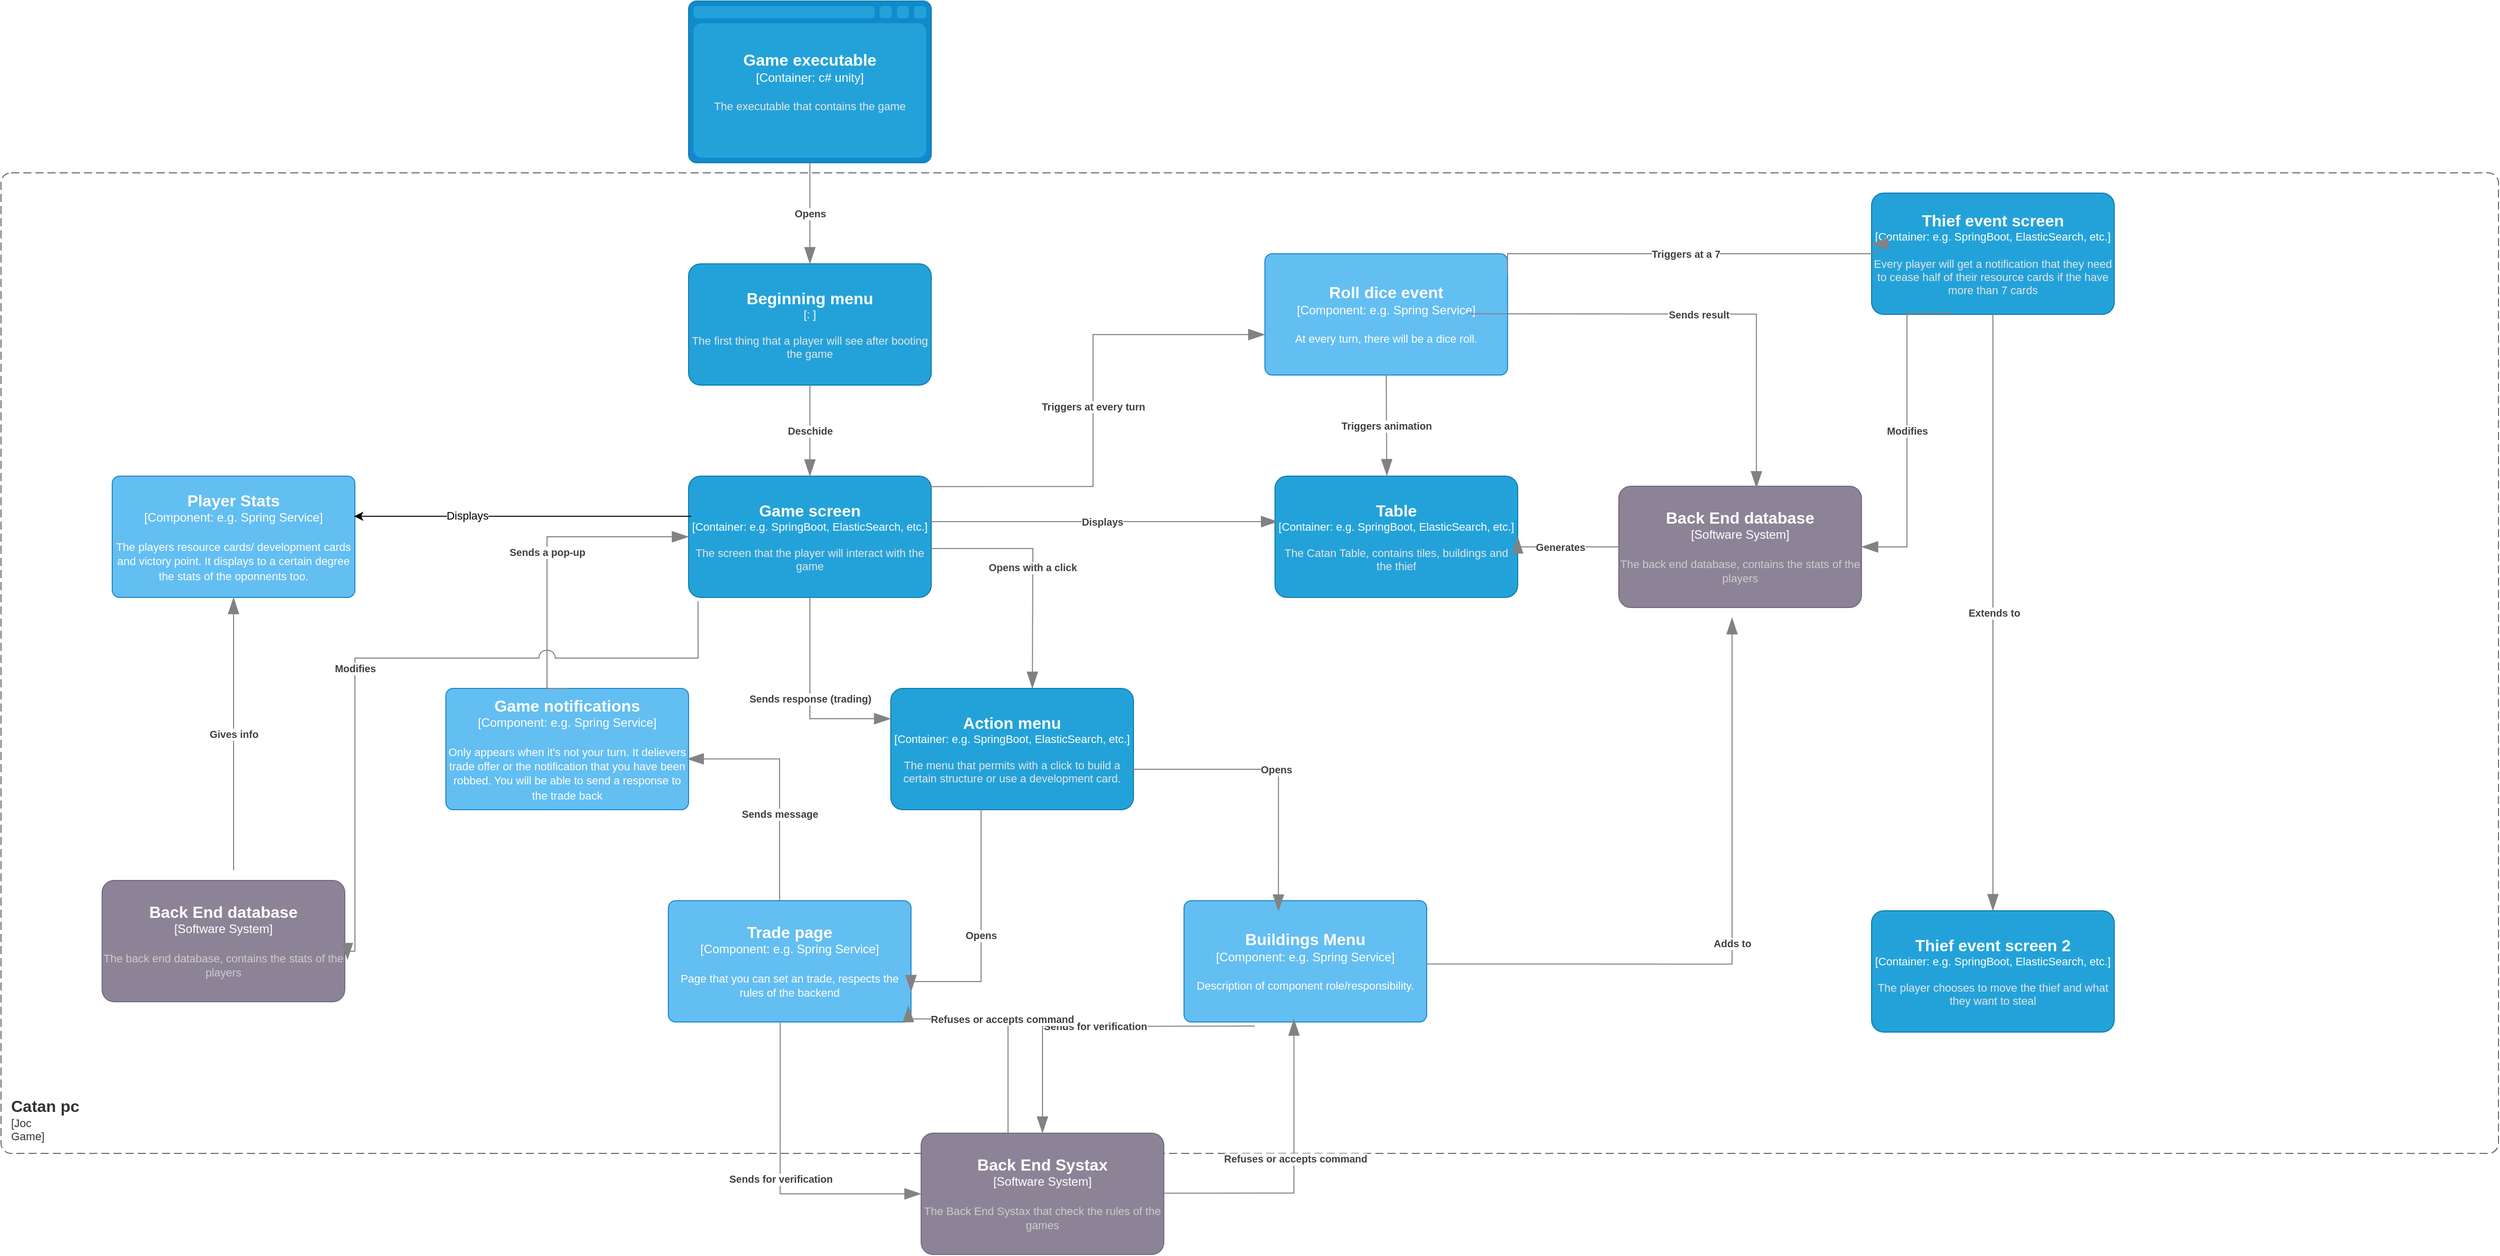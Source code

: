 <mxfile version="26.1.1">
  <diagram name="Pagină-1" id="UTGaw44yvinhwc0s_YZf">
    <mxGraphModel dx="1912" dy="1029" grid="1" gridSize="10" guides="1" tooltips="1" connect="1" arrows="1" fold="1" page="1" pageScale="1" pageWidth="827" pageHeight="1169" math="0" shadow="0">
      <root>
        <mxCell id="0" />
        <mxCell id="1" parent="0" />
        <object placeholders="1" c4Name="Catan pc" c4Type="ContainerScopeBoundary" c4Application="Joc&#xa;Game" label="&lt;font style=&quot;font-size: 16px&quot;&gt;&lt;b&gt;&lt;div style=&quot;text-align: left&quot;&gt;%c4Name%&lt;/div&gt;&lt;/b&gt;&lt;/font&gt;&lt;div style=&quot;text-align: left&quot;&gt;[%c4Application%]&lt;/div&gt;" id="vc-hCGxswRLO5xnwqPGK-2">
          <mxCell style="rounded=1;fontSize=11;whiteSpace=wrap;html=1;dashed=1;arcSize=20;fillColor=none;strokeColor=#666666;fontColor=#333333;labelBackgroundColor=none;align=left;verticalAlign=bottom;labelBorderColor=none;spacingTop=0;spacing=10;dashPattern=8 4;metaEdit=1;rotatable=0;perimeter=rectanglePerimeter;noLabel=0;labelPadding=0;allowArrows=0;connectable=0;expand=0;recursiveResize=0;editable=1;pointerEvents=0;absoluteArcSize=1;points=[[0.25,0,0],[0.5,0,0],[0.75,0,0],[1,0.25,0],[1,0.5,0],[1,0.75,0],[0.75,1,0],[0.5,1,0],[0.25,1,0],[0,0.75,0],[0,0.5,0],[0,0.25,0]];" vertex="1" parent="1">
            <mxGeometry x="80" y="190" width="2470" height="970" as="geometry" />
          </mxCell>
        </object>
        <object placeholders="1" c4Name="Beginning menu" c4Type="" c4Technology="" c4Description="The first thing that a player will see after booting the game" label="&lt;font style=&quot;font-size: 16px&quot;&gt;&lt;b&gt;%c4Name%&lt;/b&gt;&lt;/font&gt;&lt;div&gt;[%c4Type%: %c4Technology%]&lt;/div&gt;&lt;br&gt;&lt;div&gt;&lt;font style=&quot;font-size: 11px&quot;&gt;&lt;font color=&quot;#E6E6E6&quot;&gt;%c4Description%&lt;/font&gt;&lt;/div&gt;" id="vc-hCGxswRLO5xnwqPGK-3">
          <mxCell style="rounded=1;whiteSpace=wrap;html=1;fontSize=11;labelBackgroundColor=none;fillColor=#23A2D9;fontColor=#ffffff;align=center;arcSize=10;strokeColor=#0E7DAD;metaEdit=1;resizable=0;points=[[0.25,0,0],[0.5,0,0],[0.75,0,0],[1,0.25,0],[1,0.5,0],[1,0.75,0],[0.75,1,0],[0.5,1,0],[0.25,1,0],[0,0.75,0],[0,0.5,0],[0,0.25,0]];" vertex="1" parent="1">
            <mxGeometry x="760" y="280" width="240" height="120" as="geometry" />
          </mxCell>
        </object>
        <object placeholders="1" c4Name="Game executable" c4Type="Container" c4Technology="c# unity" c4Description="The executable that contains the game" label="&lt;font style=&quot;font-size: 16px&quot;&gt;&lt;b&gt;%c4Name%&lt;/b&gt;&lt;/font&gt;&lt;div&gt;[%c4Type%:&amp;nbsp;%c4Technology%]&lt;/div&gt;&lt;br&gt;&lt;div&gt;&lt;font style=&quot;font-size: 11px&quot;&gt;&lt;font color=&quot;#E6E6E6&quot;&gt;%c4Description%&lt;/font&gt;&lt;/div&gt;" id="vc-hCGxswRLO5xnwqPGK-4">
          <mxCell style="shape=mxgraph.c4.webBrowserContainer2;whiteSpace=wrap;html=1;boundedLbl=1;rounded=0;labelBackgroundColor=none;strokeColor=#118ACD;fillColor=#23A2D9;strokeColor=#118ACD;strokeColor2=#0E7DAD;fontSize=12;fontColor=#ffffff;align=center;metaEdit=1;points=[[0.5,0,0],[1,0.25,0],[1,0.5,0],[1,0.75,0],[0.5,1,0],[0,0.75,0],[0,0.5,0],[0,0.25,0]];resizable=0;" vertex="1" parent="1">
            <mxGeometry x="760" y="20" width="240" height="160" as="geometry" />
          </mxCell>
        </object>
        <object placeholders="1" c4Type="Relationship" c4Description="Opens" label="&lt;div style=&quot;text-align: left&quot;&gt;&lt;div style=&quot;text-align: center&quot;&gt;&lt;b&gt;%c4Description%&lt;/b&gt;&lt;/div&gt;" id="vc-hCGxswRLO5xnwqPGK-5">
          <mxCell style="endArrow=blockThin;html=1;fontSize=10;fontColor=#404040;strokeWidth=1;endFill=1;strokeColor=#828282;elbow=vertical;metaEdit=1;endSize=14;startSize=14;jumpStyle=arc;jumpSize=16;rounded=0;edgeStyle=orthogonalEdgeStyle;exitX=0.5;exitY=1;exitDx=0;exitDy=0;exitPerimeter=0;entryX=0.5;entryY=0;entryDx=0;entryDy=0;entryPerimeter=0;" edge="1" parent="1" source="vc-hCGxswRLO5xnwqPGK-4" target="vc-hCGxswRLO5xnwqPGK-3">
            <mxGeometry width="240" relative="1" as="geometry">
              <mxPoint x="290" y="460" as="sourcePoint" />
              <mxPoint x="390" y="270" as="targetPoint" />
            </mxGeometry>
          </mxCell>
        </object>
        <object placeholders="1" c4Name="Game screen" c4Type="Container" c4Technology="e.g. SpringBoot, ElasticSearch, etc." c4Description="The screen that the player will interact with the game" label="&lt;font style=&quot;font-size: 16px&quot;&gt;&lt;b&gt;%c4Name%&lt;/b&gt;&lt;/font&gt;&lt;div&gt;[%c4Type%: %c4Technology%]&lt;/div&gt;&lt;br&gt;&lt;div&gt;&lt;font style=&quot;font-size: 11px&quot;&gt;&lt;font color=&quot;#E6E6E6&quot;&gt;%c4Description%&lt;/font&gt;&lt;/div&gt;" id="vc-hCGxswRLO5xnwqPGK-6">
          <mxCell style="rounded=1;whiteSpace=wrap;html=1;fontSize=11;labelBackgroundColor=none;fillColor=#23A2D9;fontColor=#ffffff;align=center;arcSize=10;strokeColor=#0E7DAD;metaEdit=1;resizable=0;points=[[0.25,0,0],[0.5,0,0],[0.75,0,0],[1,0.25,0],[1,0.5,0],[1,0.75,0],[0.75,1,0],[0.5,1,0],[0.25,1,0],[0,0.75,0],[0,0.5,0],[0,0.25,0]];" vertex="1" parent="1">
            <mxGeometry x="760" y="490" width="240" height="120" as="geometry" />
          </mxCell>
        </object>
        <object placeholders="1" c4Type="Relationship" c4Description="Deschide" label="&lt;div style=&quot;text-align: left&quot;&gt;&lt;div style=&quot;text-align: center&quot;&gt;&lt;b&gt;%c4Description%&lt;/b&gt;&lt;/div&gt;" id="vc-hCGxswRLO5xnwqPGK-7">
          <mxCell style="endArrow=blockThin;html=1;fontSize=10;fontColor=#404040;strokeWidth=1;endFill=1;strokeColor=#828282;elbow=vertical;metaEdit=1;endSize=14;startSize=14;jumpStyle=arc;jumpSize=16;rounded=0;edgeStyle=orthogonalEdgeStyle;exitX=0.5;exitY=1;exitDx=0;exitDy=0;exitPerimeter=0;entryX=0.5;entryY=0;entryDx=0;entryDy=0;entryPerimeter=0;" edge="1" parent="1" source="vc-hCGxswRLO5xnwqPGK-3" target="vc-hCGxswRLO5xnwqPGK-6">
            <mxGeometry width="240" relative="1" as="geometry">
              <mxPoint x="290" y="460" as="sourcePoint" />
              <mxPoint x="390" y="460" as="targetPoint" />
            </mxGeometry>
          </mxCell>
        </object>
        <object placeholders="1" c4Name="Action menu" c4Type="Container" c4Technology="e.g. SpringBoot, ElasticSearch, etc." c4Description="The menu that permits with a click to build a certain structure or use a development card." label="&lt;font style=&quot;font-size: 16px&quot;&gt;&lt;b&gt;%c4Name%&lt;/b&gt;&lt;/font&gt;&lt;div&gt;[%c4Type%: %c4Technology%]&lt;/div&gt;&lt;br&gt;&lt;div&gt;&lt;font style=&quot;font-size: 11px&quot;&gt;&lt;font color=&quot;#E6E6E6&quot;&gt;%c4Description%&lt;/font&gt;&lt;/div&gt;" id="vc-hCGxswRLO5xnwqPGK-8">
          <mxCell style="rounded=1;whiteSpace=wrap;html=1;fontSize=11;labelBackgroundColor=none;fillColor=#23A2D9;fontColor=#ffffff;align=center;arcSize=10;strokeColor=#0E7DAD;metaEdit=1;resizable=0;points=[[0.25,0,0],[0.5,0,0],[0.75,0,0],[1,0.25,0],[1,0.5,0],[1,0.75,0],[0.75,1,0],[0.5,1,0],[0.25,1,0],[0,0.75,0],[0,0.5,0],[0,0.25,0]];" vertex="1" parent="1">
            <mxGeometry x="960" y="700" width="240" height="120" as="geometry" />
          </mxCell>
        </object>
        <object placeholders="1" c4Name="Game notifications" c4Type="Component" c4Technology="e.g. Spring Service" c4Description="Only appears when it&#39;s not your turn. It delievers trade offer or the notification that you have been robbed. You will be able to send a response to the trade back" label="&lt;font style=&quot;font-size: 16px&quot;&gt;&lt;b&gt;%c4Name%&lt;/b&gt;&lt;/font&gt;&lt;div&gt;[%c4Type%: %c4Technology%]&lt;/div&gt;&lt;br&gt;&lt;div&gt;&lt;font style=&quot;font-size: 11px&quot;&gt;%c4Description%&lt;/font&gt;&lt;/div&gt;" id="vc-hCGxswRLO5xnwqPGK-9">
          <mxCell style="rounded=1;whiteSpace=wrap;html=1;labelBackgroundColor=none;fillColor=#63BEF2;fontColor=#ffffff;align=center;arcSize=6;strokeColor=#2086C9;metaEdit=1;resizable=0;points=[[0.25,0,0],[0.5,0,0],[0.75,0,0],[1,0.25,0],[1,0.5,0],[1,0.75,0],[0.75,1,0],[0.5,1,0],[0.25,1,0],[0,0.75,0],[0,0.5,0],[0,0.25,0]];" vertex="1" parent="1">
            <mxGeometry x="520" y="700" width="240" height="120" as="geometry" />
          </mxCell>
        </object>
        <object placeholders="1" c4Type="Relationship" c4Description="Opens with a click" label="&lt;div style=&quot;text-align: left&quot;&gt;&lt;div style=&quot;text-align: center&quot;&gt;&lt;b&gt;%c4Description%&lt;/b&gt;&lt;/div&gt;" id="vc-hCGxswRLO5xnwqPGK-10">
          <mxCell style="endArrow=blockThin;html=1;fontSize=10;fontColor=#404040;strokeWidth=1;endFill=1;strokeColor=#828282;elbow=vertical;metaEdit=1;endSize=14;startSize=14;jumpStyle=arc;jumpSize=16;rounded=0;edgeStyle=orthogonalEdgeStyle;exitX=0.994;exitY=0.597;exitDx=0;exitDy=0;exitPerimeter=0;" edge="1" parent="1" source="vc-hCGxswRLO5xnwqPGK-6">
            <mxGeometry width="240" relative="1" as="geometry">
              <mxPoint x="860" y="730" as="sourcePoint" />
              <mxPoint x="1100" y="700" as="targetPoint" />
            </mxGeometry>
          </mxCell>
        </object>
        <object placeholders="1" c4Type="Relationship" c4Description="Sends message" label="&lt;div style=&quot;text-align: left&quot;&gt;&lt;div style=&quot;text-align: center&quot;&gt;&lt;b&gt;%c4Description%&lt;/b&gt;&lt;/div&gt;" id="vc-hCGxswRLO5xnwqPGK-11">
          <mxCell style="endArrow=blockThin;html=1;fontSize=10;fontColor=#404040;strokeWidth=1;endFill=1;strokeColor=#828282;elbow=vertical;metaEdit=1;endSize=14;startSize=14;jumpStyle=arc;jumpSize=16;rounded=0;edgeStyle=orthogonalEdgeStyle;entryX=0.994;entryY=0.581;entryDx=0;entryDy=0;entryPerimeter=0;exitX=0.5;exitY=0;exitDx=0;exitDy=0;exitPerimeter=0;" edge="1" parent="1" target="vc-hCGxswRLO5xnwqPGK-9">
            <mxGeometry width="240" relative="1" as="geometry">
              <mxPoint x="800" y="920" as="sourcePoint" />
              <mxPoint x="700" y="770" as="targetPoint" />
              <Array as="points">
                <mxPoint x="850" y="920" />
                <mxPoint x="850" y="770" />
              </Array>
            </mxGeometry>
          </mxCell>
        </object>
        <object placeholders="1" c4Type="Relationship" c4Description="Sends response (trading)" label="&lt;div style=&quot;text-align: left&quot;&gt;&lt;div style=&quot;text-align: center&quot;&gt;&lt;b&gt;%c4Description%&lt;/b&gt;&lt;/div&gt;" id="vc-hCGxswRLO5xnwqPGK-13">
          <mxCell style="endArrow=blockThin;html=1;fontSize=10;fontColor=#404040;strokeWidth=1;endFill=1;strokeColor=#828282;elbow=vertical;metaEdit=1;endSize=14;startSize=14;jumpStyle=arc;jumpSize=16;rounded=0;edgeStyle=orthogonalEdgeStyle;exitX=0.5;exitY=1;exitDx=0;exitDy=0;exitPerimeter=0;" edge="1" parent="1" source="vc-hCGxswRLO5xnwqPGK-6">
            <mxGeometry width="240" relative="1" as="geometry">
              <mxPoint x="860" y="730" as="sourcePoint" />
              <mxPoint x="960" y="730" as="targetPoint" />
              <Array as="points">
                <mxPoint x="880" y="730" />
              </Array>
            </mxGeometry>
          </mxCell>
        </object>
        <object placeholders="1" c4Type="Relationship" c4Description="Sends a pop-up" label="&lt;div style=&quot;text-align: left&quot;&gt;&lt;div style=&quot;text-align: center&quot;&gt;&lt;b&gt;%c4Description%&lt;/b&gt;&lt;/div&gt;" id="vc-hCGxswRLO5xnwqPGK-15">
          <mxCell style="endArrow=blockThin;html=1;fontSize=10;fontColor=#404040;strokeWidth=1;endFill=1;strokeColor=#828282;elbow=vertical;metaEdit=1;endSize=14;startSize=14;jumpStyle=arc;jumpSize=16;rounded=0;edgeStyle=orthogonalEdgeStyle;exitX=0.5;exitY=0;exitDx=0;exitDy=0;exitPerimeter=0;" edge="1" parent="1" source="vc-hCGxswRLO5xnwqPGK-9" target="vc-hCGxswRLO5xnwqPGK-6">
            <mxGeometry width="240" relative="1" as="geometry">
              <mxPoint x="620" y="614.47" as="sourcePoint" />
              <mxPoint x="550" y="624.47" as="targetPoint" />
              <Array as="points">
                <mxPoint x="620" y="700" />
                <mxPoint x="620" y="550" />
              </Array>
            </mxGeometry>
          </mxCell>
        </object>
        <object placeholders="1" c4Name="Trade page" c4Type="Component" c4Technology="e.g. Spring Service" c4Description="Page that you can set an trade, respects the rules of the backend" label="&lt;font style=&quot;font-size: 16px&quot;&gt;&lt;b&gt;%c4Name%&lt;/b&gt;&lt;/font&gt;&lt;div&gt;[%c4Type%: %c4Technology%]&lt;/div&gt;&lt;br&gt;&lt;div&gt;&lt;font style=&quot;font-size: 11px&quot;&gt;%c4Description%&lt;/font&gt;&lt;/div&gt;" id="vc-hCGxswRLO5xnwqPGK-16">
          <mxCell style="rounded=1;whiteSpace=wrap;html=1;labelBackgroundColor=none;fillColor=#63BEF2;fontColor=#ffffff;align=center;arcSize=6;strokeColor=#2086C9;metaEdit=1;resizable=0;points=[[0.25,0,0],[0.5,0,0],[0.75,0,0],[1,0.25,0],[1,0.5,0],[1,0.75,0],[0.75,1,0],[0.5,1,0],[0.25,1,0],[0,0.75,0],[0,0.5,0],[0,0.25,0]];" vertex="1" parent="1">
            <mxGeometry x="740" y="910" width="240" height="120" as="geometry" />
          </mxCell>
        </object>
        <object placeholders="1" c4Type="Relationship" c4Description="Opens" label="&lt;div style=&quot;text-align: left&quot;&gt;&lt;div style=&quot;text-align: center&quot;&gt;&lt;b&gt;%c4Description%&lt;/b&gt;&lt;/div&gt;" id="vc-hCGxswRLO5xnwqPGK-17">
          <mxCell style="endArrow=blockThin;html=1;fontSize=10;fontColor=#404040;strokeWidth=1;endFill=1;strokeColor=#828282;elbow=vertical;metaEdit=1;endSize=14;startSize=14;jumpStyle=arc;jumpSize=16;rounded=0;edgeStyle=orthogonalEdgeStyle;exitX=0.372;exitY=0.992;exitDx=0;exitDy=0;exitPerimeter=0;" edge="1" parent="1" source="vc-hCGxswRLO5xnwqPGK-8">
            <mxGeometry width="240" relative="1" as="geometry">
              <mxPoint x="860" y="730" as="sourcePoint" />
              <mxPoint x="980" y="1000" as="targetPoint" />
              <Array as="points">
                <mxPoint x="1049" y="990" />
                <mxPoint x="980" y="990" />
              </Array>
            </mxGeometry>
          </mxCell>
        </object>
        <object placeholders="1" c4Name="Buildings Menu" c4Type="Component" c4Technology="e.g. Spring Service" c4Description="Description of component role/responsibility." label="&lt;font style=&quot;font-size: 16px&quot;&gt;&lt;b&gt;%c4Name%&lt;/b&gt;&lt;/font&gt;&lt;div&gt;[%c4Type%: %c4Technology%]&lt;/div&gt;&lt;br&gt;&lt;div&gt;&lt;font style=&quot;font-size: 11px&quot;&gt;%c4Description%&lt;/font&gt;&lt;/div&gt;" id="vc-hCGxswRLO5xnwqPGK-19">
          <mxCell style="rounded=1;whiteSpace=wrap;html=1;labelBackgroundColor=none;fillColor=#63BEF2;fontColor=#ffffff;align=center;arcSize=6;strokeColor=#2086C9;metaEdit=1;resizable=0;points=[[0.25,0,0],[0.5,0,0],[0.75,0,0],[1,0.25,0],[1,0.5,0],[1,0.75,0],[0.75,1,0],[0.5,1,0],[0.25,1,0],[0,0.75,0],[0,0.5,0],[0,0.25,0]];" vertex="1" parent="1">
            <mxGeometry x="1250" y="910" width="240" height="120" as="geometry" />
          </mxCell>
        </object>
        <object placeholders="1" c4Name="Table" c4Type="Container" c4Technology="e.g. SpringBoot, ElasticSearch, etc." c4Description="The Catan Table, contains tiles, buildings and the thief" label="&lt;font style=&quot;font-size: 16px&quot;&gt;&lt;b&gt;%c4Name%&lt;/b&gt;&lt;/font&gt;&lt;div&gt;[%c4Type%: %c4Technology%]&lt;/div&gt;&lt;br&gt;&lt;div&gt;&lt;font style=&quot;font-size: 11px&quot;&gt;&lt;font color=&quot;#E6E6E6&quot;&gt;%c4Description%&lt;/font&gt;&lt;/div&gt;" id="vc-hCGxswRLO5xnwqPGK-20">
          <mxCell style="rounded=1;whiteSpace=wrap;html=1;fontSize=11;labelBackgroundColor=none;fillColor=#23A2D9;fontColor=#ffffff;align=center;arcSize=10;strokeColor=#0E7DAD;metaEdit=1;resizable=0;points=[[0.25,0,0],[0.5,0,0],[0.75,0,0],[1,0.25,0],[1,0.5,0],[1,0.75,0],[0.75,1,0],[0.5,1,0],[0.25,1,0],[0,0.75,0],[0,0.5,0],[0,0.25,0]];" vertex="1" parent="1">
            <mxGeometry x="1340" y="490" width="240" height="120" as="geometry" />
          </mxCell>
        </object>
        <object placeholders="1" c4Type="Relationship" c4Description="Displays" label="&lt;div style=&quot;text-align: left&quot;&gt;&lt;div style=&quot;text-align: center&quot;&gt;&lt;b&gt;%c4Description%&lt;/b&gt;&lt;/div&gt;" id="vc-hCGxswRLO5xnwqPGK-21">
          <mxCell style="endArrow=blockThin;html=1;fontSize=10;fontColor=#404040;strokeWidth=1;endFill=1;strokeColor=#828282;elbow=vertical;metaEdit=1;endSize=14;startSize=14;jumpStyle=arc;jumpSize=16;rounded=0;edgeStyle=orthogonalEdgeStyle;exitX=0.983;exitY=0.375;exitDx=0;exitDy=0;exitPerimeter=0;entryX=0.011;entryY=0.375;entryDx=0;entryDy=0;entryPerimeter=0;" edge="1" parent="1" source="vc-hCGxswRLO5xnwqPGK-6" target="vc-hCGxswRLO5xnwqPGK-20">
            <mxGeometry width="240" relative="1" as="geometry">
              <mxPoint x="860" y="730" as="sourcePoint" />
              <mxPoint x="1100" y="730" as="targetPoint" />
            </mxGeometry>
          </mxCell>
        </object>
        <object placeholders="1" c4Type="Relationship" c4Description="Opens" label="&lt;div style=&quot;text-align: left&quot;&gt;&lt;div style=&quot;text-align: center&quot;&gt;&lt;b&gt;%c4Description%&lt;/b&gt;&lt;/div&gt;" id="vc-hCGxswRLO5xnwqPGK-22">
          <mxCell style="endArrow=blockThin;html=1;fontSize=10;fontColor=#404040;strokeWidth=1;endFill=1;strokeColor=#828282;elbow=vertical;metaEdit=1;endSize=14;startSize=14;jumpStyle=arc;jumpSize=16;rounded=0;edgeStyle=orthogonalEdgeStyle;entryX=0.014;entryY=0.586;entryDx=0;entryDy=0;entryPerimeter=0;" edge="1" parent="1">
            <mxGeometry width="240" relative="1" as="geometry">
              <mxPoint x="1197" y="780" as="sourcePoint" />
              <mxPoint x="1343.36" y="920.32" as="targetPoint" />
              <Array as="points">
                <mxPoint x="1197" y="780" />
                <mxPoint x="1343" y="780" />
              </Array>
            </mxGeometry>
          </mxCell>
        </object>
        <object placeholders="1" c4Type="Relationship" c4Description="Adds to" label="&lt;div style=&quot;text-align: left&quot;&gt;&lt;div style=&quot;text-align: center&quot;&gt;&lt;b&gt;%c4Description%&lt;/b&gt;&lt;/div&gt;" id="vc-hCGxswRLO5xnwqPGK-23">
          <mxCell style="endArrow=blockThin;html=1;fontSize=10;fontColor=#404040;strokeWidth=1;endFill=1;strokeColor=#828282;elbow=vertical;metaEdit=1;endSize=14;startSize=14;jumpStyle=arc;jumpSize=16;rounded=0;edgeStyle=orthogonalEdgeStyle;exitX=0.908;exitY=-0.014;exitDx=0;exitDy=0;exitPerimeter=0;" edge="1" parent="1">
            <mxGeometry width="240" relative="1" as="geometry">
              <mxPoint x="1490.05" y="972.65" as="sourcePoint" />
              <mxPoint x="1792" y="630" as="targetPoint" />
              <Array as="points">
                <mxPoint x="1792" y="973" />
                <mxPoint x="1792" y="670" />
              </Array>
            </mxGeometry>
          </mxCell>
        </object>
        <object placeholders="1" c4Name="Player Stats" c4Type="Component" c4Technology="e.g. Spring Service" c4Description="The players resource cards/ development cards and victory point. It displays to a certain degree the stats of the oponnents too." label="&lt;font style=&quot;font-size: 16px&quot;&gt;&lt;b&gt;%c4Name%&lt;/b&gt;&lt;/font&gt;&lt;div&gt;[%c4Type%: %c4Technology%]&lt;/div&gt;&lt;br&gt;&lt;div&gt;&lt;font style=&quot;font-size: 11px&quot;&gt;%c4Description%&lt;/font&gt;&lt;/div&gt;" id="vc-hCGxswRLO5xnwqPGK-24">
          <mxCell style="rounded=1;whiteSpace=wrap;html=1;labelBackgroundColor=none;fillColor=#63BEF2;fontColor=#ffffff;align=center;arcSize=6;strokeColor=#2086C9;metaEdit=1;resizable=0;points=[[0.25,0,0],[0.5,0,0],[0.75,0,0],[1,0.25,0],[1,0.5,0],[1,0.75,0],[0.75,1,0],[0.5,1,0],[0.25,1,0],[0,0.75,0],[0,0.5,0],[0,0.25,0]];" vertex="1" parent="1">
            <mxGeometry x="190" y="490" width="240" height="120" as="geometry" />
          </mxCell>
        </object>
        <mxCell id="vc-hCGxswRLO5xnwqPGK-25" value="" style="endArrow=classic;html=1;rounded=0;exitX=0.011;exitY=0.331;exitDx=0;exitDy=0;exitPerimeter=0;entryX=0.997;entryY=0.331;entryDx=0;entryDy=0;entryPerimeter=0;" edge="1" parent="1" source="vc-hCGxswRLO5xnwqPGK-6" target="vc-hCGxswRLO5xnwqPGK-24">
          <mxGeometry width="50" height="50" relative="1" as="geometry">
            <mxPoint x="960" y="890" as="sourcePoint" />
            <mxPoint x="1010" y="840" as="targetPoint" />
          </mxGeometry>
        </mxCell>
        <mxCell id="vc-hCGxswRLO5xnwqPGK-26" value="Displays" style="edgeLabel;html=1;align=center;verticalAlign=middle;resizable=0;points=[];" vertex="1" connectable="0" parent="vc-hCGxswRLO5xnwqPGK-25">
          <mxGeometry x="0.328" y="-1" relative="1" as="geometry">
            <mxPoint as="offset" />
          </mxGeometry>
        </mxCell>
        <object placeholders="1" c4Name="Back End database" c4Type="Software System" c4Description="The back end database, contains the stats of the players" label="&lt;font style=&quot;font-size: 16px&quot;&gt;&lt;b&gt;%c4Name%&lt;/b&gt;&lt;/font&gt;&lt;div&gt;[%c4Type%]&lt;/div&gt;&lt;br&gt;&lt;div&gt;&lt;font style=&quot;font-size: 11px&quot;&gt;&lt;font color=&quot;#cccccc&quot;&gt;%c4Description%&lt;/font&gt;&lt;/div&gt;" id="vc-hCGxswRLO5xnwqPGK-27">
          <mxCell style="rounded=1;whiteSpace=wrap;html=1;labelBackgroundColor=none;fillColor=#8C8496;fontColor=#ffffff;align=center;arcSize=10;strokeColor=#736782;metaEdit=1;resizable=0;points=[[0.25,0,0],[0.5,0,0],[0.75,0,0],[1,0.25,0],[1,0.5,0],[1,0.75,0],[0.75,1,0],[0.5,1,0],[0.25,1,0],[0,0.75,0],[0,0.5,0],[0,0.25,0]];" vertex="1" parent="1">
            <mxGeometry x="180" y="890" width="240" height="120" as="geometry" />
          </mxCell>
        </object>
        <object placeholders="1" c4Type="Relationship" c4Description="Modifies" label="&lt;div style=&quot;text-align: left&quot;&gt;&lt;div style=&quot;text-align: center&quot;&gt;&lt;b&gt;%c4Description%&lt;/b&gt;&lt;/div&gt;" id="vc-hCGxswRLO5xnwqPGK-28">
          <mxCell style="endArrow=blockThin;html=1;fontSize=10;fontColor=#404040;strokeWidth=1;endFill=1;strokeColor=#828282;elbow=vertical;metaEdit=1;endSize=14;startSize=14;jumpStyle=arc;jumpSize=16;rounded=0;edgeStyle=orthogonalEdgeStyle;exitX=0.039;exitY=1.031;exitDx=0;exitDy=0;exitPerimeter=0;entryX=1.011;entryY=0.653;entryDx=0;entryDy=0;entryPerimeter=0;" edge="1" parent="1" source="vc-hCGxswRLO5xnwqPGK-6" target="vc-hCGxswRLO5xnwqPGK-27">
            <mxGeometry x="0.157" width="240" relative="1" as="geometry">
              <mxPoint x="860" y="730" as="sourcePoint" />
              <mxPoint x="1100" y="730" as="targetPoint" />
              <Array as="points">
                <mxPoint x="769" y="670" />
                <mxPoint x="430" y="670" />
                <mxPoint x="430" y="960" />
                <mxPoint x="423" y="960" />
              </Array>
              <mxPoint as="offset" />
            </mxGeometry>
          </mxCell>
        </object>
        <object placeholders="1" c4Type="Relationship" c4Description="Gives info" label="&lt;div style=&quot;text-align: left&quot;&gt;&lt;div style=&quot;text-align: center&quot;&gt;&lt;b&gt;%c4Description%&lt;/b&gt;&lt;/div&gt;" id="vc-hCGxswRLO5xnwqPGK-29">
          <mxCell style="endArrow=blockThin;html=1;fontSize=10;fontColor=#404040;strokeWidth=1;endFill=1;strokeColor=#828282;elbow=vertical;metaEdit=1;endSize=14;startSize=14;jumpStyle=arc;jumpSize=16;rounded=0;edgeStyle=orthogonalEdgeStyle;" edge="1" parent="1">
            <mxGeometry width="240" relative="1" as="geometry">
              <mxPoint x="310" y="880" as="sourcePoint" />
              <mxPoint x="310" y="610" as="targetPoint" />
            </mxGeometry>
          </mxCell>
        </object>
        <object placeholders="1" c4Name="Back End Systax" c4Type="Software System" c4Description="The Back End Systax that check the rules of the games" label="&lt;font style=&quot;font-size: 16px&quot;&gt;&lt;b&gt;%c4Name%&lt;/b&gt;&lt;/font&gt;&lt;div&gt;[%c4Type%]&lt;/div&gt;&lt;br&gt;&lt;div&gt;&lt;font style=&quot;font-size: 11px&quot;&gt;&lt;font color=&quot;#cccccc&quot;&gt;%c4Description%&lt;/font&gt;&lt;/div&gt;" id="vc-hCGxswRLO5xnwqPGK-30">
          <mxCell style="rounded=1;whiteSpace=wrap;html=1;labelBackgroundColor=none;fillColor=#8C8496;fontColor=#ffffff;align=center;arcSize=10;strokeColor=#736782;metaEdit=1;resizable=0;points=[[0.25,0,0],[0.5,0,0],[0.75,0,0],[1,0.25,0],[1,0.5,0],[1,0.75,0],[0.75,1,0],[0.5,1,0],[0.25,1,0],[0,0.75,0],[0,0.5,0],[0,0.25,0]];" vertex="1" parent="1">
            <mxGeometry x="990" y="1140" width="240" height="120" as="geometry" />
          </mxCell>
        </object>
        <object placeholders="1" c4Type="Relationship" c4Description="Refuses or accepts command" label="&lt;div style=&quot;text-align: left&quot;&gt;&lt;div style=&quot;text-align: center&quot;&gt;&lt;b&gt;%c4Description%&lt;/b&gt;&lt;/div&gt;" id="vc-hCGxswRLO5xnwqPGK-31">
          <mxCell style="endArrow=blockThin;html=1;fontSize=10;fontColor=#404040;strokeWidth=1;endFill=1;strokeColor=#828282;elbow=vertical;metaEdit=1;endSize=14;startSize=14;jumpStyle=arc;jumpSize=16;rounded=0;edgeStyle=orthogonalEdgeStyle;entryX=0.453;entryY=0.975;entryDx=0;entryDy=0;entryPerimeter=0;" edge="1" parent="1" target="vc-hCGxswRLO5xnwqPGK-19">
            <mxGeometry x="0.083" width="240" relative="1" as="geometry">
              <mxPoint x="1230" y="1199.33" as="sourcePoint" />
              <mxPoint x="1470" y="1199.33" as="targetPoint" />
              <Array as="points">
                <mxPoint x="1359" y="1199" />
              </Array>
              <mxPoint x="1" as="offset" />
            </mxGeometry>
          </mxCell>
        </object>
        <object placeholders="1" c4Type="Relationship" c4Description="Sends for verification" label="&lt;div style=&quot;text-align: left&quot;&gt;&lt;div style=&quot;text-align: center&quot;&gt;&lt;b&gt;%c4Description%&lt;/b&gt;&lt;/div&gt;" id="vc-hCGxswRLO5xnwqPGK-32">
          <mxCell style="endArrow=blockThin;html=1;fontSize=10;fontColor=#404040;strokeWidth=1;endFill=1;strokeColor=#828282;elbow=vertical;metaEdit=1;endSize=14;startSize=14;jumpStyle=arc;jumpSize=16;rounded=0;edgeStyle=orthogonalEdgeStyle;" edge="1" parent="1" target="vc-hCGxswRLO5xnwqPGK-30">
            <mxGeometry width="240" relative="1" as="geometry">
              <mxPoint x="1320" y="1034" as="sourcePoint" />
              <mxPoint x="1650" y="1090" as="targetPoint" />
            </mxGeometry>
          </mxCell>
        </object>
        <object placeholders="1" c4Name="Back End database" c4Type="Software System" c4Description="The back end database, contains the stats of the players" label="&lt;font style=&quot;font-size: 16px&quot;&gt;&lt;b&gt;%c4Name%&lt;/b&gt;&lt;/font&gt;&lt;div&gt;[%c4Type%]&lt;/div&gt;&lt;br&gt;&lt;div&gt;&lt;font style=&quot;font-size: 11px&quot;&gt;&lt;font color=&quot;#cccccc&quot;&gt;%c4Description%&lt;/font&gt;&lt;/div&gt;" id="vc-hCGxswRLO5xnwqPGK-33">
          <mxCell style="rounded=1;whiteSpace=wrap;html=1;labelBackgroundColor=none;fillColor=#8C8496;fontColor=#ffffff;align=center;arcSize=10;strokeColor=#736782;metaEdit=1;resizable=0;points=[[0.25,0,0],[0.5,0,0],[0.75,0,0],[1,0.25,0],[1,0.5,0],[1,0.75,0],[0.75,1,0],[0.5,1,0],[0.25,1,0],[0,0.75,0],[0,0.5,0],[0,0.25,0]];" vertex="1" parent="1">
            <mxGeometry x="1680" y="500" width="240" height="120" as="geometry" />
          </mxCell>
        </object>
        <object placeholders="1" c4Type="Relationship" c4Description="Generates" label="&lt;div style=&quot;text-align: left&quot;&gt;&lt;div style=&quot;text-align: center&quot;&gt;&lt;b&gt;%c4Description%&lt;/b&gt;&lt;/div&gt;" id="vc-hCGxswRLO5xnwqPGK-34">
          <mxCell style="endArrow=blockThin;html=1;fontSize=10;fontColor=#404040;strokeWidth=1;endFill=1;strokeColor=#828282;elbow=vertical;metaEdit=1;endSize=14;startSize=14;jumpStyle=arc;jumpSize=16;rounded=0;edgeStyle=orthogonalEdgeStyle;exitX=0;exitY=0.5;exitDx=0;exitDy=0;exitPerimeter=0;entryX=1;entryY=0.5;entryDx=0;entryDy=0;entryPerimeter=0;" edge="1" parent="1" source="vc-hCGxswRLO5xnwqPGK-33" target="vc-hCGxswRLO5xnwqPGK-20">
            <mxGeometry x="0.083" width="240" relative="1" as="geometry">
              <mxPoint x="1560" y="650" as="sourcePoint" />
              <mxPoint x="1800" y="650" as="targetPoint" />
              <Array as="points">
                <mxPoint x="1580" y="560" />
              </Array>
              <mxPoint x="1" as="offset" />
            </mxGeometry>
          </mxCell>
        </object>
        <object placeholders="1" c4Type="Relationship" c4Description="Sends for verification" label="&lt;div style=&quot;text-align: left&quot;&gt;&lt;div style=&quot;text-align: center&quot;&gt;&lt;b&gt;%c4Description%&lt;/b&gt;&lt;/div&gt;" id="vc-hCGxswRLO5xnwqPGK-36">
          <mxCell style="endArrow=blockThin;html=1;fontSize=10;fontColor=#404040;strokeWidth=1;endFill=1;strokeColor=#828282;elbow=vertical;metaEdit=1;endSize=14;startSize=14;jumpStyle=arc;jumpSize=16;rounded=0;edgeStyle=orthogonalEdgeStyle;exitX=0.461;exitY=0.997;exitDx=0;exitDy=0;exitPerimeter=0;entryX=0;entryY=0.5;entryDx=0;entryDy=0;entryPerimeter=0;" edge="1" parent="1" source="vc-hCGxswRLO5xnwqPGK-16" target="vc-hCGxswRLO5xnwqPGK-30">
            <mxGeometry width="240" relative="1" as="geometry">
              <mxPoint x="830" y="1110" as="sourcePoint" />
              <mxPoint x="620" y="1216" as="targetPoint" />
            </mxGeometry>
          </mxCell>
        </object>
        <object placeholders="1" c4Type="Relationship" c4Description="Refuses or accepts command" label="&lt;div style=&quot;text-align: left&quot;&gt;&lt;div style=&quot;text-align: center&quot;&gt;&lt;b&gt;%c4Description%&lt;/b&gt;&lt;/div&gt;" id="vc-hCGxswRLO5xnwqPGK-37">
          <mxCell style="endArrow=blockThin;html=1;fontSize=10;fontColor=#404040;strokeWidth=1;endFill=1;strokeColor=#828282;elbow=vertical;metaEdit=1;endSize=14;startSize=14;jumpStyle=arc;jumpSize=16;rounded=0;edgeStyle=orthogonalEdgeStyle;entryX=0.989;entryY=0.864;entryDx=0;entryDy=0;entryPerimeter=0;exitX=0.358;exitY=0.036;exitDx=0;exitDy=0;exitPerimeter=0;" edge="1" parent="1" source="vc-hCGxswRLO5xnwqPGK-30" target="vc-hCGxswRLO5xnwqPGK-16">
            <mxGeometry x="0.083" width="240" relative="1" as="geometry">
              <mxPoint x="970" y="1070" as="sourcePoint" />
              <mxPoint x="1099" y="897.67" as="targetPoint" />
              <Array as="points">
                <mxPoint x="1076" y="1027" />
                <mxPoint x="977" y="1027" />
              </Array>
              <mxPoint x="1" as="offset" />
            </mxGeometry>
          </mxCell>
        </object>
        <object placeholders="1" c4Name="Roll dice event" c4Type="Component" c4Technology="e.g. Spring Service" c4Description="At every turn, there will be a dice roll." label="&lt;font style=&quot;font-size: 16px&quot;&gt;&lt;b&gt;%c4Name%&lt;/b&gt;&lt;/font&gt;&lt;div&gt;[%c4Type%: %c4Technology%]&lt;/div&gt;&lt;br&gt;&lt;div&gt;&lt;font style=&quot;font-size: 11px&quot;&gt;%c4Description%&lt;/font&gt;&lt;/div&gt;" id="vc-hCGxswRLO5xnwqPGK-38">
          <mxCell style="rounded=1;whiteSpace=wrap;html=1;labelBackgroundColor=none;fillColor=#63BEF2;fontColor=#ffffff;align=center;arcSize=6;strokeColor=#2086C9;metaEdit=1;resizable=0;points=[[0.25,0,0],[0.5,0,0],[0.75,0,0],[1,0.25,0],[1,0.5,0],[1,0.75,0],[0.75,1,0],[0.5,1,0],[0.25,1,0],[0,0.75,0],[0,0.5,0],[0,0.25,0]];" vertex="1" parent="1">
            <mxGeometry x="1330" y="270" width="240" height="120" as="geometry" />
          </mxCell>
        </object>
        <object placeholders="1" c4Type="Relationship" c4Description="Triggers at every turn" label="&lt;div style=&quot;text-align: left&quot;&gt;&lt;div style=&quot;text-align: center&quot;&gt;&lt;b&gt;%c4Description%&lt;/b&gt;&lt;/div&gt;" id="vc-hCGxswRLO5xnwqPGK-39">
          <mxCell style="endArrow=blockThin;html=1;fontSize=10;fontColor=#404040;strokeWidth=1;endFill=1;strokeColor=#828282;elbow=vertical;metaEdit=1;endSize=14;startSize=14;jumpStyle=arc;jumpSize=16;rounded=0;edgeStyle=orthogonalEdgeStyle;exitX=0.994;exitY=0.086;exitDx=0;exitDy=0;exitPerimeter=0;" edge="1" parent="1" source="vc-hCGxswRLO5xnwqPGK-6" target="vc-hCGxswRLO5xnwqPGK-38">
            <mxGeometry width="240" relative="1" as="geometry">
              <mxPoint x="860" y="460" as="sourcePoint" />
              <mxPoint x="1100" y="460" as="targetPoint" />
              <Array as="points">
                <mxPoint x="1160" y="500" />
                <mxPoint x="1160" y="350" />
              </Array>
            </mxGeometry>
          </mxCell>
        </object>
        <object placeholders="1" c4Type="Relationship" c4Description="Triggers animation" label="&lt;div style=&quot;text-align: left&quot;&gt;&lt;div style=&quot;text-align: center&quot;&gt;&lt;b&gt;%c4Description%&lt;/b&gt;&lt;/div&gt;" id="vc-hCGxswRLO5xnwqPGK-40">
          <mxCell style="endArrow=blockThin;html=1;fontSize=10;fontColor=#404040;strokeWidth=1;endFill=1;strokeColor=#828282;elbow=vertical;metaEdit=1;endSize=14;startSize=14;jumpStyle=arc;jumpSize=16;rounded=0;edgeStyle=orthogonalEdgeStyle;exitX=0.5;exitY=1;exitDx=0;exitDy=0;exitPerimeter=0;entryX=0.461;entryY=-0.003;entryDx=0;entryDy=0;entryPerimeter=0;" edge="1" parent="1" source="vc-hCGxswRLO5xnwqPGK-38" target="vc-hCGxswRLO5xnwqPGK-20">
            <mxGeometry width="240" relative="1" as="geometry">
              <mxPoint x="1390" y="440" as="sourcePoint" />
              <mxPoint x="1630" y="440" as="targetPoint" />
            </mxGeometry>
          </mxCell>
        </object>
        <object placeholders="1" c4Type="Relationship" c4Description="Sends result" label="&lt;div style=&quot;text-align: left&quot;&gt;&lt;div style=&quot;text-align: center&quot;&gt;&lt;b&gt;%c4Description%&lt;/b&gt;&lt;/div&gt;" id="vc-hCGxswRLO5xnwqPGK-41">
          <mxCell style="endArrow=blockThin;html=1;fontSize=10;fontColor=#404040;strokeWidth=1;endFill=1;strokeColor=#828282;elbow=vertical;metaEdit=1;endSize=14;startSize=14;jumpStyle=arc;jumpSize=16;rounded=0;edgeStyle=orthogonalEdgeStyle;entryX=0.567;entryY=0.014;entryDx=0;entryDy=0;entryPerimeter=0;" edge="1" parent="1" target="vc-hCGxswRLO5xnwqPGK-33">
            <mxGeometry width="240" relative="1" as="geometry">
              <mxPoint x="1530" y="329.33" as="sourcePoint" />
              <mxPoint x="1770" y="329.33" as="targetPoint" />
            </mxGeometry>
          </mxCell>
        </object>
        <object placeholders="1" c4Name="Thief event screen" c4Type="Container" c4Technology="e.g. SpringBoot, ElasticSearch, etc." c4Description="Every player will get a notification that they need to cease half of their resource cards if the have more than 7 cards" label="&lt;font style=&quot;font-size: 16px&quot;&gt;&lt;b&gt;%c4Name%&lt;/b&gt;&lt;/font&gt;&lt;div&gt;[%c4Type%: %c4Technology%]&lt;/div&gt;&lt;br&gt;&lt;div&gt;&lt;font style=&quot;font-size: 11px&quot;&gt;&lt;font color=&quot;#E6E6E6&quot;&gt;%c4Description%&lt;/font&gt;&lt;/div&gt;" id="vc-hCGxswRLO5xnwqPGK-42">
          <mxCell style="rounded=1;whiteSpace=wrap;html=1;fontSize=11;labelBackgroundColor=none;fillColor=#23A2D9;fontColor=#ffffff;align=center;arcSize=10;strokeColor=#0E7DAD;metaEdit=1;resizable=0;points=[[0.25,0,0],[0.5,0,0],[0.75,0,0],[1,0.25,0],[1,0.5,0],[1,0.75,0],[0.75,1,0],[0.5,1,0],[0.25,1,0],[0,0.75,0],[0,0.5,0],[0,0.25,0]];" vertex="1" parent="1">
            <mxGeometry x="1930" y="210" width="240" height="120" as="geometry" />
          </mxCell>
        </object>
        <object placeholders="1" c4Type="Relationship" c4Description="Triggers at a 7" label="&lt;div style=&quot;text-align: left&quot;&gt;&lt;div style=&quot;text-align: center&quot;&gt;&lt;b&gt;%c4Description%&lt;/b&gt;&lt;/div&gt;" id="vc-hCGxswRLO5xnwqPGK-43">
          <mxCell style="endArrow=blockThin;html=1;fontSize=10;fontColor=#404040;strokeWidth=1;endFill=1;strokeColor=#828282;elbow=vertical;metaEdit=1;endSize=14;startSize=14;jumpStyle=arc;jumpSize=16;rounded=0;edgeStyle=orthogonalEdgeStyle;" edge="1" parent="1">
            <mxGeometry width="240" relative="1" as="geometry">
              <mxPoint x="1570" y="290" as="sourcePoint" />
              <mxPoint x="1930" y="260" as="targetPoint" />
              <Array as="points">
                <mxPoint x="1570" y="270" />
                <mxPoint x="1931" y="270" />
                <mxPoint x="1931" y="260" />
              </Array>
              <mxPoint as="offset" />
            </mxGeometry>
          </mxCell>
        </object>
        <object placeholders="1" c4Type="Relationship" c4Description="Modifies" label="&lt;div style=&quot;text-align: left&quot;&gt;&lt;div style=&quot;text-align: center&quot;&gt;&lt;b&gt;%c4Description%&lt;/b&gt;&lt;/div&gt;" id="vc-hCGxswRLO5xnwqPGK-44">
          <mxCell style="endArrow=blockThin;html=1;fontSize=10;fontColor=#404040;strokeWidth=1;endFill=1;strokeColor=#828282;elbow=vertical;metaEdit=1;endSize=14;startSize=14;jumpStyle=arc;jumpSize=16;rounded=0;edgeStyle=orthogonalEdgeStyle;entryX=1;entryY=0.5;entryDx=0;entryDy=0;entryPerimeter=0;" edge="1" parent="1" target="vc-hCGxswRLO5xnwqPGK-33">
            <mxGeometry width="240" relative="1" as="geometry">
              <mxPoint x="2010" y="328.67" as="sourcePoint" />
              <mxPoint x="2250" y="328.67" as="targetPoint" />
            </mxGeometry>
          </mxCell>
        </object>
        <object placeholders="1" c4Name="Thief event screen 2" c4Type="Container" c4Technology="e.g. SpringBoot, ElasticSearch, etc." c4Description="The player chooses to move the thief and what they want to steal" label="&lt;font style=&quot;font-size: 16px&quot;&gt;&lt;b&gt;%c4Name%&lt;/b&gt;&lt;/font&gt;&lt;div&gt;[%c4Type%: %c4Technology%]&lt;/div&gt;&lt;br&gt;&lt;div&gt;&lt;font style=&quot;font-size: 11px&quot;&gt;&lt;font color=&quot;#E6E6E6&quot;&gt;%c4Description%&lt;/font&gt;&lt;/div&gt;" id="vc-hCGxswRLO5xnwqPGK-45">
          <mxCell style="rounded=1;whiteSpace=wrap;html=1;fontSize=11;labelBackgroundColor=none;fillColor=#23A2D9;fontColor=#ffffff;align=center;arcSize=10;strokeColor=#0E7DAD;metaEdit=1;resizable=0;points=[[0.25,0,0],[0.5,0,0],[0.75,0,0],[1,0.25,0],[1,0.5,0],[1,0.75,0],[0.75,1,0],[0.5,1,0],[0.25,1,0],[0,0.75,0],[0,0.5,0],[0,0.25,0]];" vertex="1" parent="1">
            <mxGeometry x="1930" y="920" width="240" height="120" as="geometry" />
          </mxCell>
        </object>
        <object placeholders="1" c4Type="Relationship" c4Description="Extends to" label="&lt;div style=&quot;text-align: left&quot;&gt;&lt;div style=&quot;text-align: center&quot;&gt;&lt;b&gt;%c4Description%&lt;/b&gt;&lt;/div&gt;" id="vc-hCGxswRLO5xnwqPGK-46">
          <mxCell style="endArrow=blockThin;html=1;fontSize=10;fontColor=#404040;strokeWidth=1;endFill=1;strokeColor=#828282;elbow=vertical;metaEdit=1;endSize=14;startSize=14;jumpStyle=arc;jumpSize=16;rounded=0;edgeStyle=orthogonalEdgeStyle;" edge="1" parent="1" source="vc-hCGxswRLO5xnwqPGK-42">
            <mxGeometry width="240" relative="1" as="geometry">
              <mxPoint x="1890" y="900" as="sourcePoint" />
              <mxPoint x="2050" y="920" as="targetPoint" />
            </mxGeometry>
          </mxCell>
        </object>
      </root>
    </mxGraphModel>
  </diagram>
</mxfile>
